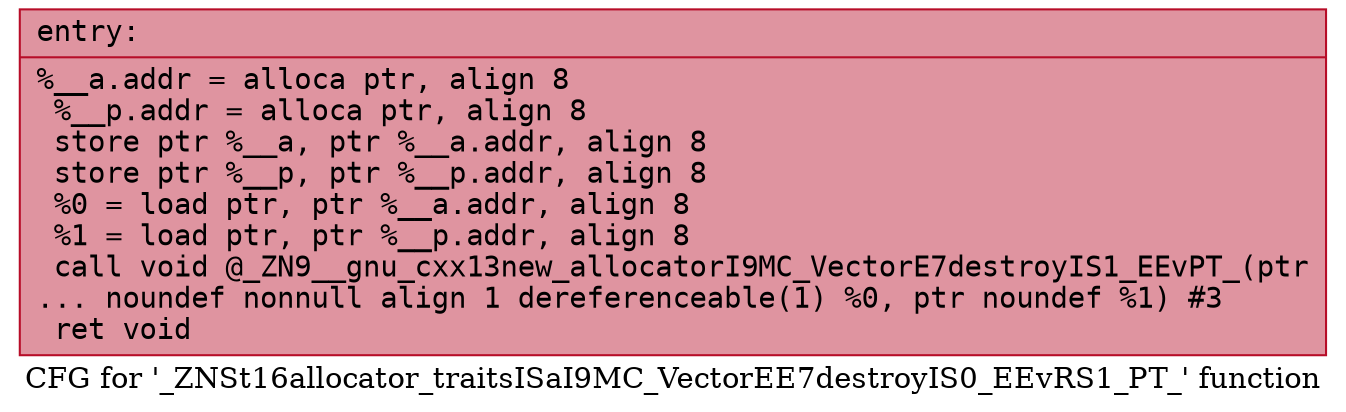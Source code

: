 digraph "CFG for '_ZNSt16allocator_traitsISaI9MC_VectorEE7destroyIS0_EEvRS1_PT_' function" {
	label="CFG for '_ZNSt16allocator_traitsISaI9MC_VectorEE7destroyIS0_EEvRS1_PT_' function";

	Node0x55dab4809200 [shape=record,color="#b70d28ff", style=filled, fillcolor="#b70d2870" fontname="Courier",label="{entry:\l|  %__a.addr = alloca ptr, align 8\l  %__p.addr = alloca ptr, align 8\l  store ptr %__a, ptr %__a.addr, align 8\l  store ptr %__p, ptr %__p.addr, align 8\l  %0 = load ptr, ptr %__a.addr, align 8\l  %1 = load ptr, ptr %__p.addr, align 8\l  call void @_ZN9__gnu_cxx13new_allocatorI9MC_VectorE7destroyIS1_EEvPT_(ptr\l... noundef nonnull align 1 dereferenceable(1) %0, ptr noundef %1) #3\l  ret void\l}"];
}

